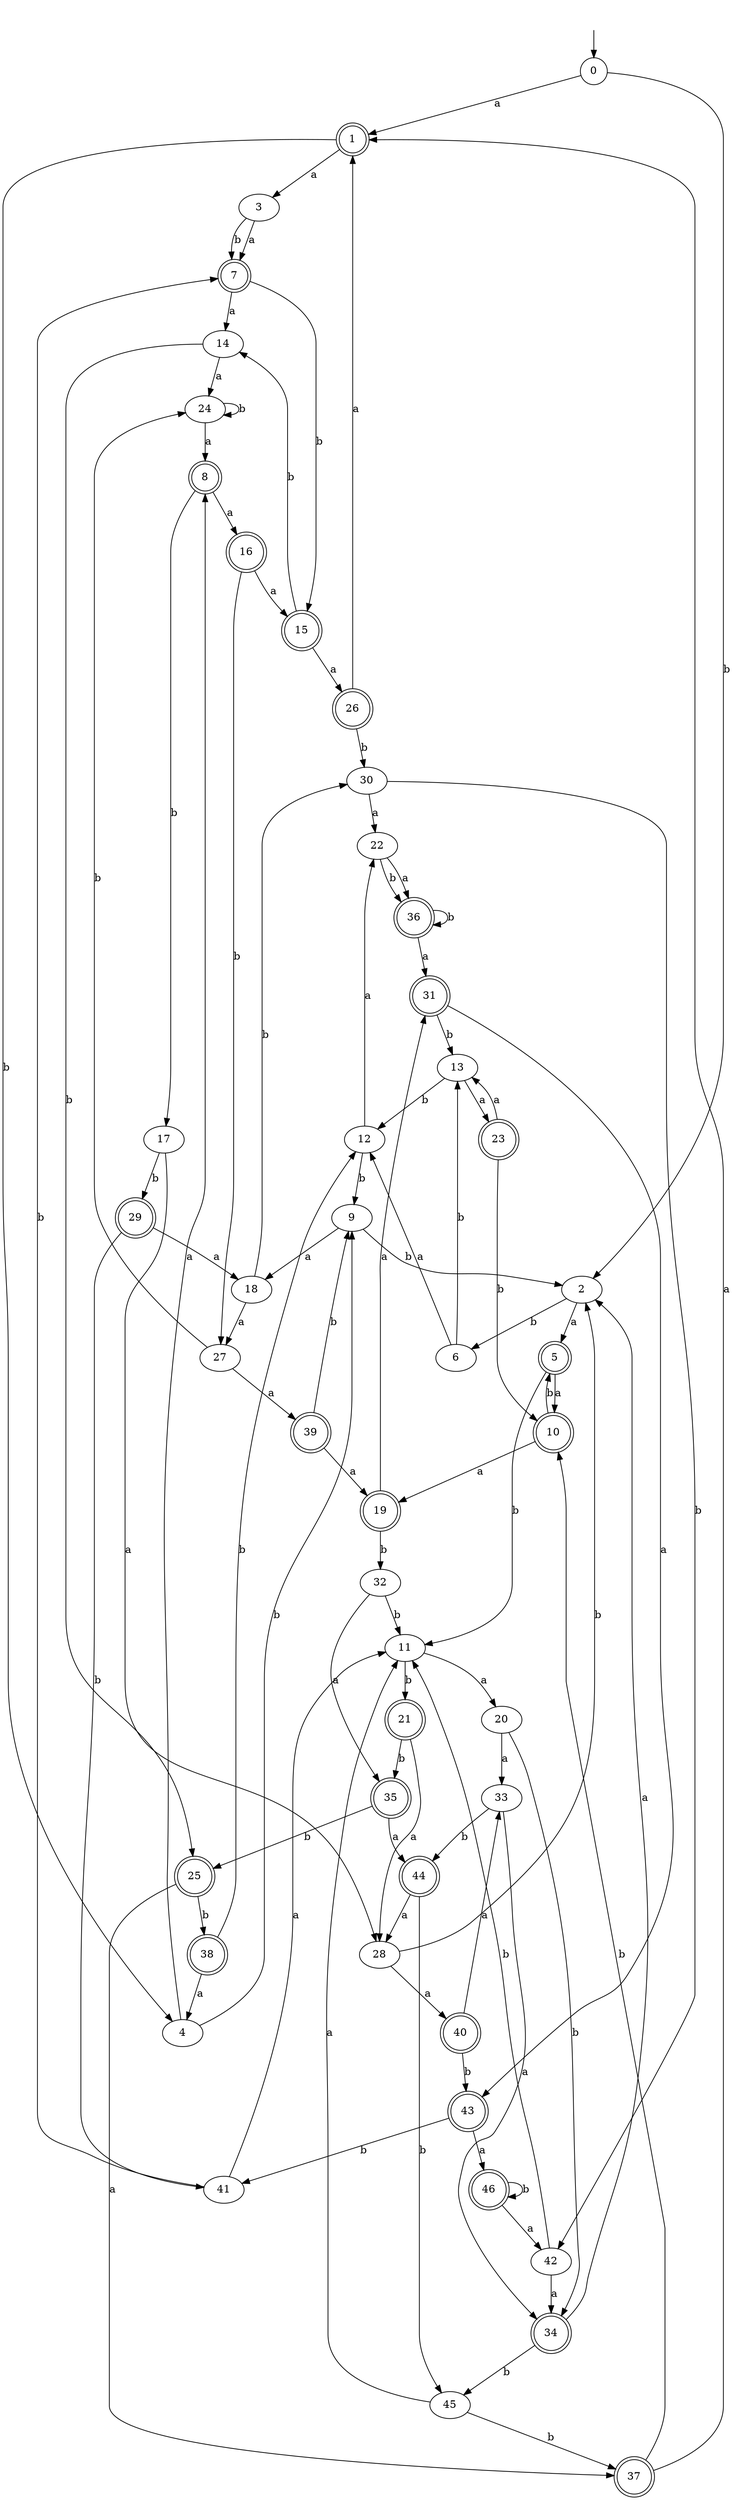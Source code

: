digraph RandomDFA {
  __start0 [label="", shape=none];
  __start0 -> 0 [label=""];
  0 [shape=circle]
  0 -> 1 [label="a"]
  0 -> 2 [label="b"]
  1 [shape=doublecircle]
  1 -> 3 [label="a"]
  1 -> 4 [label="b"]
  2
  2 -> 5 [label="a"]
  2 -> 6 [label="b"]
  3
  3 -> 7 [label="a"]
  3 -> 7 [label="b"]
  4
  4 -> 8 [label="a"]
  4 -> 9 [label="b"]
  5 [shape=doublecircle]
  5 -> 10 [label="a"]
  5 -> 11 [label="b"]
  6
  6 -> 12 [label="a"]
  6 -> 13 [label="b"]
  7 [shape=doublecircle]
  7 -> 14 [label="a"]
  7 -> 15 [label="b"]
  8 [shape=doublecircle]
  8 -> 16 [label="a"]
  8 -> 17 [label="b"]
  9
  9 -> 18 [label="a"]
  9 -> 2 [label="b"]
  10 [shape=doublecircle]
  10 -> 19 [label="a"]
  10 -> 5 [label="b"]
  11
  11 -> 20 [label="a"]
  11 -> 21 [label="b"]
  12
  12 -> 22 [label="a"]
  12 -> 9 [label="b"]
  13
  13 -> 23 [label="a"]
  13 -> 12 [label="b"]
  14
  14 -> 24 [label="a"]
  14 -> 25 [label="b"]
  15 [shape=doublecircle]
  15 -> 26 [label="a"]
  15 -> 14 [label="b"]
  16 [shape=doublecircle]
  16 -> 15 [label="a"]
  16 -> 27 [label="b"]
  17
  17 -> 28 [label="a"]
  17 -> 29 [label="b"]
  18
  18 -> 27 [label="a"]
  18 -> 30 [label="b"]
  19 [shape=doublecircle]
  19 -> 31 [label="a"]
  19 -> 32 [label="b"]
  20
  20 -> 33 [label="a"]
  20 -> 34 [label="b"]
  21 [shape=doublecircle]
  21 -> 28 [label="a"]
  21 -> 35 [label="b"]
  22
  22 -> 36 [label="a"]
  22 -> 36 [label="b"]
  23 [shape=doublecircle]
  23 -> 13 [label="a"]
  23 -> 10 [label="b"]
  24
  24 -> 8 [label="a"]
  24 -> 24 [label="b"]
  25 [shape=doublecircle]
  25 -> 37 [label="a"]
  25 -> 38 [label="b"]
  26 [shape=doublecircle]
  26 -> 1 [label="a"]
  26 -> 30 [label="b"]
  27
  27 -> 39 [label="a"]
  27 -> 24 [label="b"]
  28
  28 -> 40 [label="a"]
  28 -> 2 [label="b"]
  29 [shape=doublecircle]
  29 -> 18 [label="a"]
  29 -> 41 [label="b"]
  30
  30 -> 22 [label="a"]
  30 -> 42 [label="b"]
  31 [shape=doublecircle]
  31 -> 43 [label="a"]
  31 -> 13 [label="b"]
  32
  32 -> 35 [label="a"]
  32 -> 11 [label="b"]
  33
  33 -> 34 [label="a"]
  33 -> 44 [label="b"]
  34 [shape=doublecircle]
  34 -> 2 [label="a"]
  34 -> 45 [label="b"]
  35 [shape=doublecircle]
  35 -> 44 [label="a"]
  35 -> 25 [label="b"]
  36 [shape=doublecircle]
  36 -> 31 [label="a"]
  36 -> 36 [label="b"]
  37 [shape=doublecircle]
  37 -> 1 [label="a"]
  37 -> 10 [label="b"]
  38 [shape=doublecircle]
  38 -> 4 [label="a"]
  38 -> 12 [label="b"]
  39 [shape=doublecircle]
  39 -> 19 [label="a"]
  39 -> 9 [label="b"]
  40 [shape=doublecircle]
  40 -> 33 [label="a"]
  40 -> 43 [label="b"]
  41
  41 -> 11 [label="a"]
  41 -> 7 [label="b"]
  42
  42 -> 34 [label="a"]
  42 -> 11 [label="b"]
  43 [shape=doublecircle]
  43 -> 46 [label="a"]
  43 -> 41 [label="b"]
  44 [shape=doublecircle]
  44 -> 28 [label="a"]
  44 -> 45 [label="b"]
  45
  45 -> 11 [label="a"]
  45 -> 37 [label="b"]
  46 [shape=doublecircle]
  46 -> 42 [label="a"]
  46 -> 46 [label="b"]
}
